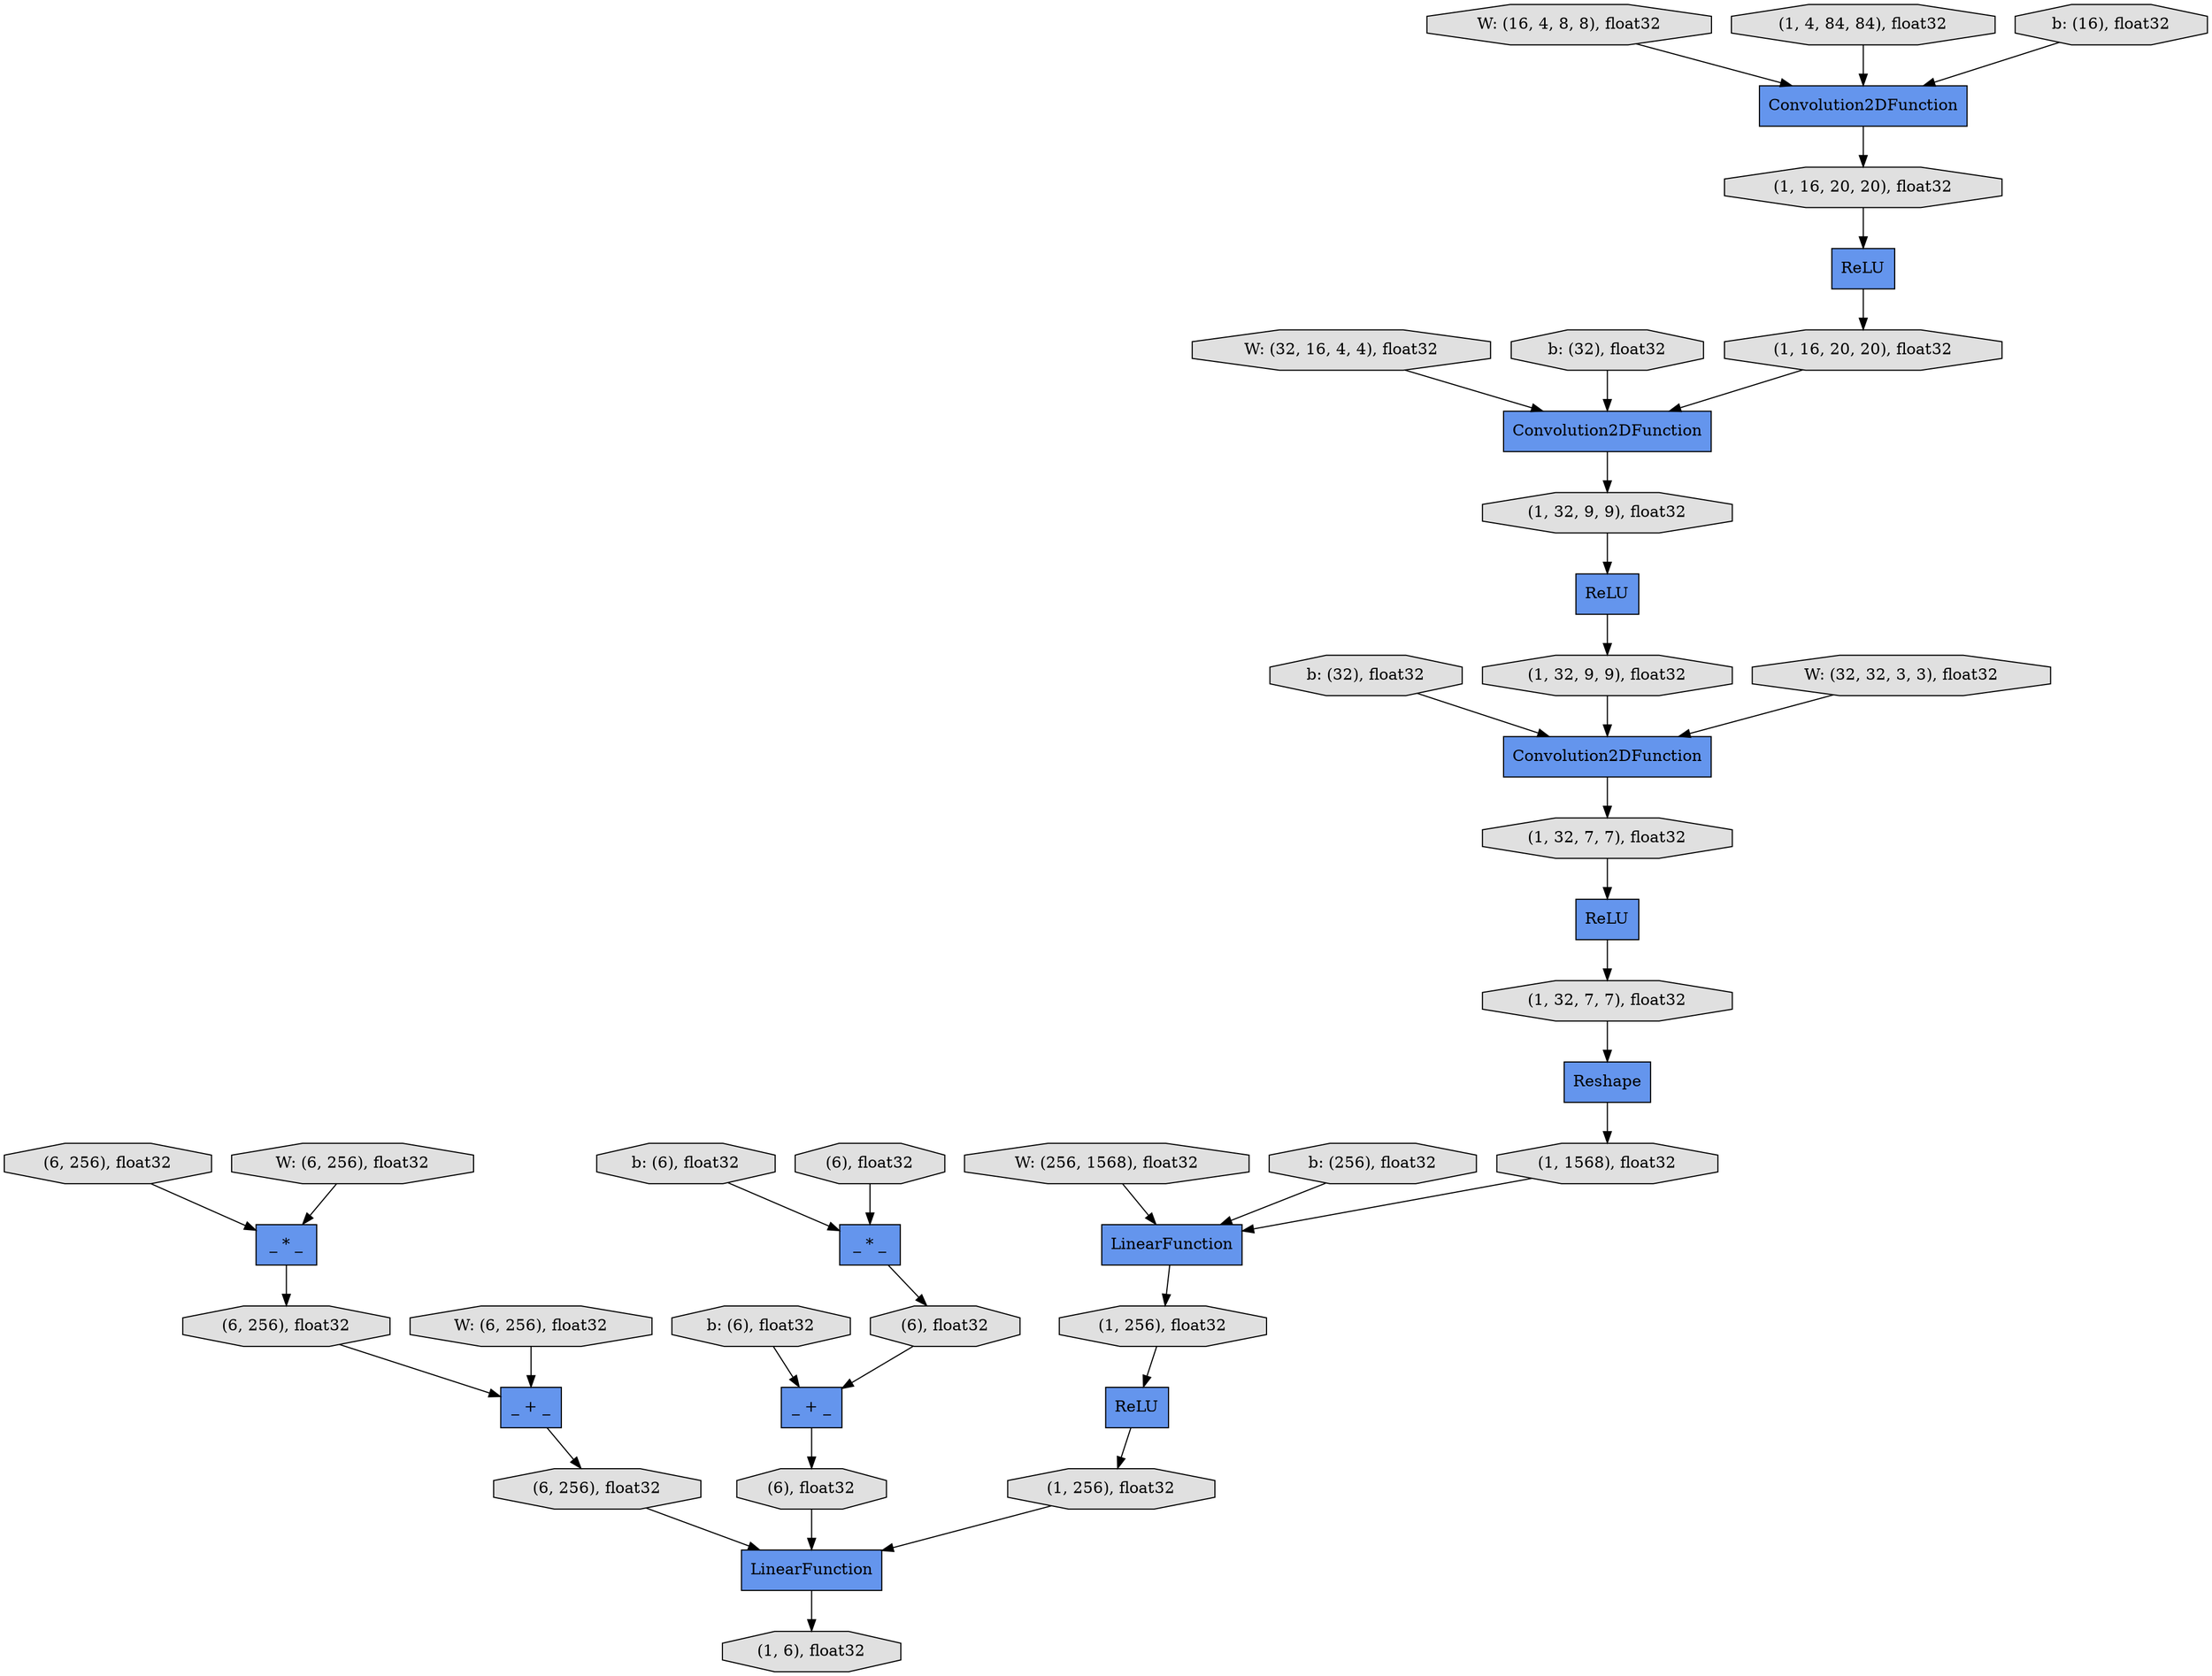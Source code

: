 digraph graphname{rankdir=TB;139818703392912 [label="(1, 256), float32",shape="octagon",fillcolor="#E0E0E0",style="filled"];139818703233168 [label="b: (32), float32",shape="octagon",fillcolor="#E0E0E0",style="filled"];139818703235216 [label="b: (6), float32",shape="octagon",fillcolor="#E0E0E0",style="filled"];139818703392976 [label="(1, 256), float32",shape="octagon",fillcolor="#E0E0E0",style="filled"];139818703233488 [label="W: (256, 1568), float32",shape="octagon",fillcolor="#E0E0E0",style="filled"];139818703393232 [label="(6, 256), float32",shape="octagon",fillcolor="#E0E0E0",style="filled"];139818703235536 [label="b: (6), float32",shape="octagon",fillcolor="#E0E0E0",style="filled"];139819008549392 [label="Convolution2DFunction",shape="record",fillcolor="#6495ED",style="filled"];139819008551440 [label="ReLU",shape="record",fillcolor="#6495ED",style="filled"];139818703393296 [label="_ * _",shape="record",fillcolor="#6495ED",style="filled"];139818703235600 [label="W: (6, 256), float32",shape="octagon",fillcolor="#E0E0E0",style="filled"];139818703393360 [label="(6, 256), float32",shape="octagon",fillcolor="#E0E0E0",style="filled"];139818703393424 [label="_ + _",shape="record",fillcolor="#6495ED",style="filled"];139818703393488 [label="_ + _",shape="record",fillcolor="#6495ED",style="filled"];139818703233808 [label="b: (256), float32",shape="octagon",fillcolor="#E0E0E0",style="filled"];139818703235920 [label="_ * _",shape="record",fillcolor="#6495ED",style="filled"];139819008551760 [label="W: (16, 4, 8, 8), float32",shape="octagon",fillcolor="#E0E0E0",style="filled"];139818703235984 [label="(1, 32, 9, 9), float32",shape="octagon",fillcolor="#E0E0E0",style="filled"];139818703236048 [label="Convolution2DFunction",shape="record",fillcolor="#6495ED",style="filled"];139818703393744 [label="(6, 256), float32",shape="octagon",fillcolor="#E0E0E0",style="filled"];139818703234128 [label="ReLU",shape="record",fillcolor="#6495ED",style="filled"];139818703236176 [label="(1, 32, 9, 9), float32",shape="octagon",fillcolor="#E0E0E0",style="filled"];139818703393872 [label="(6), float32",shape="octagon",fillcolor="#E0E0E0",style="filled"];139818703393936 [label="LinearFunction",shape="record",fillcolor="#6495ED",style="filled"];139819008552080 [label="W: (32, 16, 4, 4), float32",shape="octagon",fillcolor="#E0E0E0",style="filled"];139818703394000 [label="(6), float32",shape="octagon",fillcolor="#E0E0E0",style="filled"];139818703234256 [label="(1, 16, 20, 20), float32",shape="octagon",fillcolor="#E0E0E0",style="filled"];139818977197328 [label="ReLU",shape="record",fillcolor="#6495ED",style="filled"];139818703394128 [label="(6), float32",shape="octagon",fillcolor="#E0E0E0",style="filled"];139818703236432 [label="ReLU",shape="record",fillcolor="#6495ED",style="filled"];139818703234384 [label="Convolution2DFunction",shape="record",fillcolor="#6495ED",style="filled"];139818703236496 [label="(1, 32, 7, 7), float32",shape="octagon",fillcolor="#E0E0E0",style="filled"];139818703234448 [label="(1, 4, 84, 84), float32",shape="octagon",fillcolor="#E0E0E0",style="filled"];139819008427408 [label="b: (16), float32",shape="octagon",fillcolor="#E0E0E0",style="filled"];139818703234512 [label="LinearFunction",shape="record",fillcolor="#6495ED",style="filled"];139818703236560 [label="Reshape",shape="record",fillcolor="#6495ED",style="filled"];139819008552400 [label="b: (32), float32",shape="octagon",fillcolor="#E0E0E0",style="filled"];139818703394384 [label="(1, 6), float32",shape="octagon",fillcolor="#E0E0E0",style="filled"];139818703236688 [label="(1, 32, 7, 7), float32",shape="octagon",fillcolor="#E0E0E0",style="filled"];139818703234640 [label="(1, 16, 20, 20), float32",shape="octagon",fillcolor="#E0E0E0",style="filled"];139819008552720 [label="W: (32, 32, 3, 3), float32",shape="octagon",fillcolor="#E0E0E0",style="filled"];139818703234896 [label="W: (6, 256), float32",shape="octagon",fillcolor="#E0E0E0",style="filled"];139818703237072 [label="(1, 1568), float32",shape="octagon",fillcolor="#E0E0E0",style="filled"];139818703235216 -> 139818703393488;139818703237072 -> 139818703234512;139818703234128 -> 139818703236688;139818703236496 -> 139818703234128;139819008552720 -> 139818703236048;139818703394128 -> 139818703393936;139818703393424 -> 139818703393744;139819008552400 -> 139819008549392;139818703393936 -> 139818703394384;139818703234640 -> 139819008549392;139818703234384 -> 139818703234256;139818703233488 -> 139818703234512;139818703393296 -> 139818703394000;139818703392912 -> 139818703393936;139818703393232 -> 139818703235920;139818703233168 -> 139818703236048;139819008551440 -> 139818703234640;139818703235920 -> 139818703393360;139818703236048 -> 139818703236496;139818703393872 -> 139818703393296;139818977197328 -> 139818703236176;139818703393360 -> 139818703393424;139818703234256 -> 139819008551440;139818703235600 -> 139818703235920;139818703236560 -> 139818703237072;139818703235984 -> 139818977197328;139818703236432 -> 139818703392912;139818703234896 -> 139818703393424;139818703235536 -> 139818703393296;139818703234512 -> 139818703392976;139818703234448 -> 139818703234384;139819008427408 -> 139818703234384;139818703236688 -> 139818703236560;139818703236176 -> 139818703236048;139818703392976 -> 139818703236432;139819008549392 -> 139818703235984;139819008552080 -> 139819008549392;139818703394000 -> 139818703393488;139819008551760 -> 139818703234384;139818703393744 -> 139818703393936;139818703233808 -> 139818703234512;139818703393488 -> 139818703394128;}